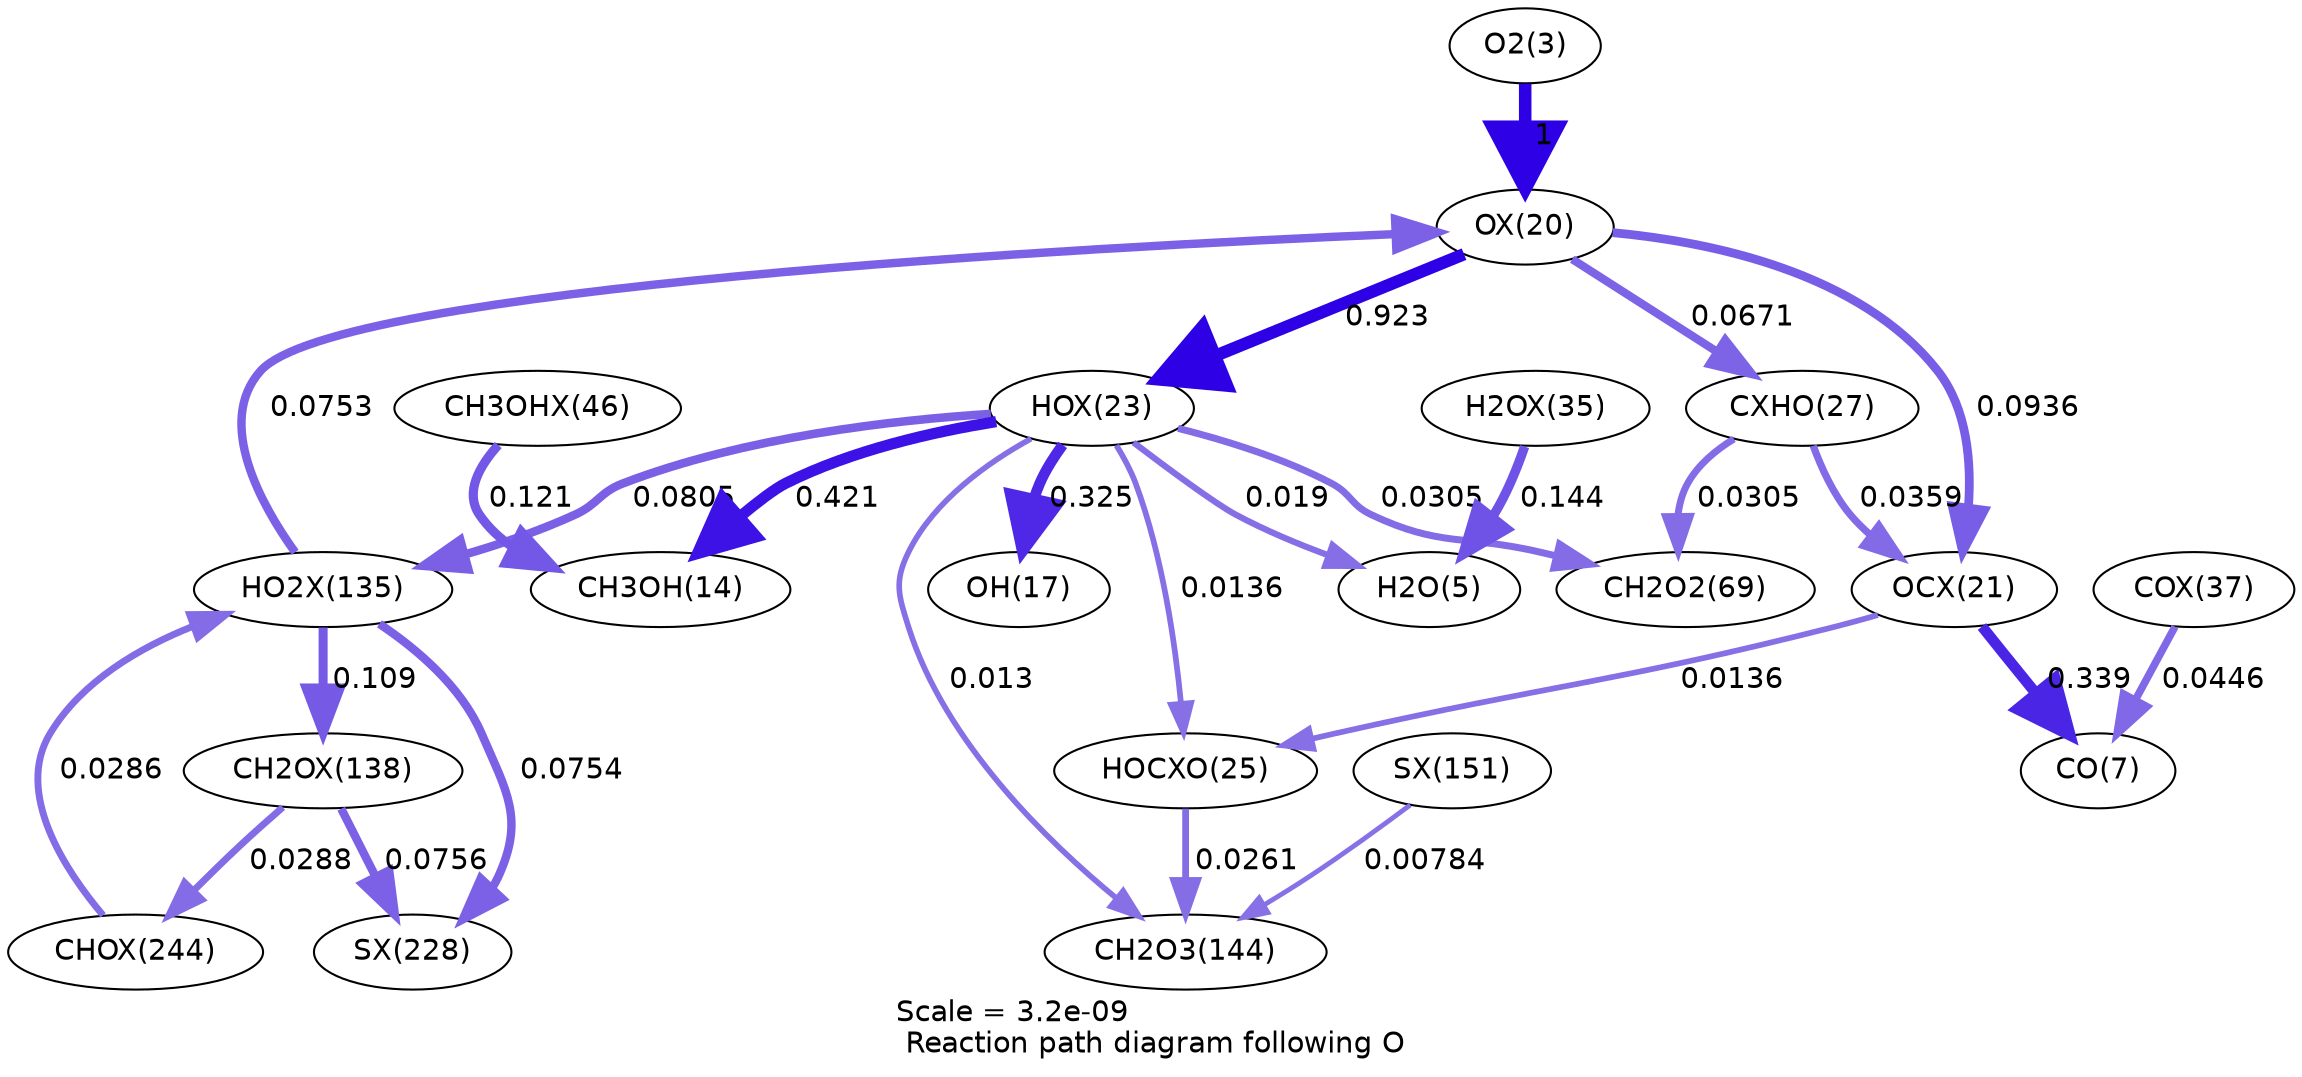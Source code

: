 digraph reaction_paths {
center=1;
s5 -> s28[fontname="Helvetica", penwidth=6, arrowsize=3, color="0.7, 1.5, 0.9"
, label=" 1"];
s28 -> s31[fontname="Helvetica", penwidth=5.94, arrowsize=2.97, color="0.7, 1.42, 0.9"
, label=" 0.923"];
s28 -> s35[fontname="Helvetica", penwidth=3.96, arrowsize=1.98, color="0.7, 0.567, 0.9"
, label=" 0.0671"];
s28 -> s29[fontname="Helvetica", penwidth=4.21, arrowsize=2.11, color="0.7, 0.594, 0.9"
, label=" 0.0936"];
s46 -> s28[fontname="Helvetica", penwidth=4.05, arrowsize=2.02, color="0.7, 0.575, 0.9"
, label=" 0.0753"];
s31 -> s16[fontname="Helvetica", penwidth=5.35, arrowsize=2.67, color="0.7, 0.921, 0.9"
, label=" 0.421"];
s31 -> s19[fontname="Helvetica", penwidth=5.15, arrowsize=2.58, color="0.7, 0.825, 0.9"
, label=" 0.325"];
s31 -> s7[fontname="Helvetica", penwidth=3.01, arrowsize=1.5, color="0.7, 0.519, 0.9"
, label=" 0.019"];
s31 -> s33[fontname="Helvetica", penwidth=2.75, arrowsize=1.38, color="0.7, 0.514, 0.9"
, label=" 0.0136"];
s31 -> s23[fontname="Helvetica", penwidth=2.72, arrowsize=1.36, color="0.7, 0.513, 0.9"
, label=" 0.013"];
s31 -> s22[fontname="Helvetica", penwidth=3.37, arrowsize=1.68, color="0.7, 0.531, 0.9"
, label=" 0.0305"];
s31 -> s46[fontname="Helvetica", penwidth=4.1, arrowsize=2.05, color="0.7, 0.58, 0.9"
, label=" 0.0805"];
s44 -> s16[fontname="Helvetica", penwidth=4.41, arrowsize=2.2, color="0.7, 0.621, 0.9"
, label=" 0.121"];
s38 -> s7[fontname="Helvetica", penwidth=4.54, arrowsize=2.27, color="0.7, 0.644, 0.9"
, label=" 0.144"];
s35 -> s29[fontname="Helvetica", penwidth=3.49, arrowsize=1.74, color="0.7, 0.536, 0.9"
, label=" 0.0359"];
s35 -> s22[fontname="Helvetica", penwidth=3.37, arrowsize=1.68, color="0.7, 0.531, 0.9"
, label=" 0.0305"];
s29 -> s9[fontname="Helvetica", penwidth=5.18, arrowsize=2.59, color="0.7, 0.839, 0.9"
, label=" 0.339"];
s40 -> s9[fontname="Helvetica", penwidth=3.65, arrowsize=1.83, color="0.7, 0.545, 0.9"
, label=" 0.0446"];
s29 -> s33[fontname="Helvetica", penwidth=2.75, arrowsize=1.38, color="0.7, 0.514, 0.9"
, label=" 0.0136"];
s33 -> s23[fontname="Helvetica", penwidth=3.25, arrowsize=1.62, color="0.7, 0.526, 0.9"
, label=" 0.0261"];
s50 -> s23[fontname="Helvetica", penwidth=2.34, arrowsize=1.17, color="0.7, 0.508, 0.9"
, label=" 0.00784"];
s46 -> s53[fontname="Helvetica", penwidth=4.05, arrowsize=2.02, color="0.7, 0.575, 0.9"
, label=" 0.0754"];
s46 -> s47[fontname="Helvetica", penwidth=4.33, arrowsize=2.16, color="0.7, 0.609, 0.9"
, label=" 0.109"];
s55 -> s46[fontname="Helvetica", penwidth=3.32, arrowsize=1.66, color="0.7, 0.529, 0.9"
, label=" 0.0286"];
s47 -> s53[fontname="Helvetica", penwidth=4.05, arrowsize=2.03, color="0.7, 0.576, 0.9"
, label=" 0.0756"];
s47 -> s55[fontname="Helvetica", penwidth=3.32, arrowsize=1.66, color="0.7, 0.529, 0.9"
, label=" 0.0288"];
s5 [ fontname="Helvetica", label="O2(3)"];
s7 [ fontname="Helvetica", label="H2O(5)"];
s9 [ fontname="Helvetica", label="CO(7)"];
s16 [ fontname="Helvetica", label="CH3OH(14)"];
s19 [ fontname="Helvetica", label="OH(17)"];
s22 [ fontname="Helvetica", label="CH2O2(69)"];
s23 [ fontname="Helvetica", label="CH2O3(144)"];
s28 [ fontname="Helvetica", label="OX(20)"];
s29 [ fontname="Helvetica", label="OCX(21)"];
s31 [ fontname="Helvetica", label="HOX(23)"];
s33 [ fontname="Helvetica", label="HOCXO(25)"];
s35 [ fontname="Helvetica", label="CXHO(27)"];
s38 [ fontname="Helvetica", label="H2OX(35)"];
s40 [ fontname="Helvetica", label="COX(37)"];
s44 [ fontname="Helvetica", label="CH3OHX(46)"];
s46 [ fontname="Helvetica", label="HO2X(135)"];
s47 [ fontname="Helvetica", label="CH2OX(138)"];
s50 [ fontname="Helvetica", label="SX(151)"];
s53 [ fontname="Helvetica", label="SX(228)"];
s55 [ fontname="Helvetica", label="CHOX(244)"];
 label = "Scale = 3.2e-09\l Reaction path diagram following O";
 fontname = "Helvetica";
}
